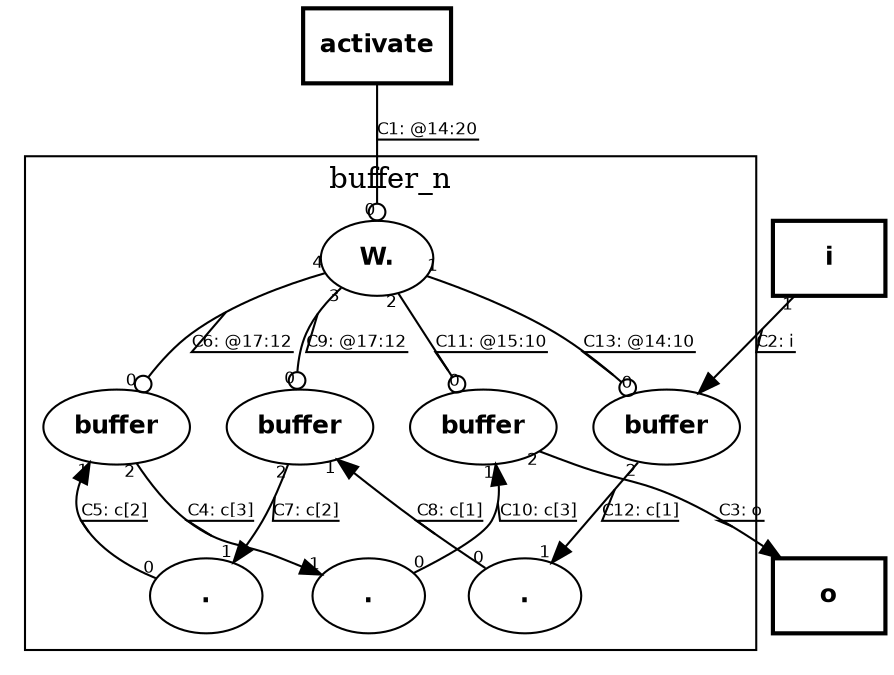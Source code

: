 	digraph anything { size="7,10" edge [ decorate=1 fontsize=8 fontname=Helvetica labelfontname=Helvetica labelfontsize=8 ] node [ fontsize=12 fontname="Helvetica-Bold" shape=ellipse ] subgraph ports { port0 [label="activate" style=bold shape=box ] port1 [label="i" style=bold shape=box ] port2 [label="o" style=bold shape=box ] } subgraph cluster_components { label="buffer_n" comp0 [label="."] comp1 [label="."] comp2 [label="W."] comp3 [label="buffer"] comp4 [label="buffer"] comp5 [label="."] comp6 [label="buffer"] comp7 [label="buffer"] } port0 -> comp2 [ label="C1: @14:20" arrowhead=odot arrowtail=dot dir=forward headlabel="0" taillabel="" ] port1 -> comp3 [ label="C2: i" arrowhead=normal arrowtail=odot dir=forward headlabel="" taillabel="1" ] comp4 -> port2 [ label="C3: o" arrowhead=normal arrowtail=dot dir=forward headlabel="" taillabel="2" ] comp7 -> comp0 [ label="C4: c[3]" arrowhead=normal arrowtail=dot dir=forward headlabel="1" taillabel="2" ] comp7 -> comp5 [ label="C5: c[2]" arrowhead=odot arrowtail=normal dir=back headlabel="0" taillabel="1" ] comp2 -> comp7 [ label="C6: @17:12" arrowhead=odot arrowtail=dot dir=forward headlabel="0" taillabel="4" ] comp6 -> comp5 [ label="C7: c[2]" arrowhead=normal arrowtail=dot dir=forward headlabel="1" taillabel="2" ] comp6 -> comp1 [ label="C8: c[1]" arrowhead=odot arrowtail=normal dir=back headlabel="0" taillabel="1" ] comp2 -> comp6 [ label="C9: @17:12" arrowhead=odot arrowtail=dot dir=forward headlabel="0" taillabel="3" ] comp4 -> comp0 [ label="C10: c[3]" arrowhead=odot arrowtail=normal dir=back headlabel="0" taillabel="1" ] comp2 -> comp4 [ label="C11: @15:10" arrowhead=odot arrowtail=dot dir=forward headlabel="0" taillabel="2" ] comp3 -> comp1 [ label="C12: c[1]" arrowhead=normal arrowtail=dot dir=forward headlabel="1" taillabel="2" ] comp2 -> comp3 [ label="C13: @14:10" arrowhead=odot arrowtail=dot dir=forward headlabel="0" taillabel="1" ] } 